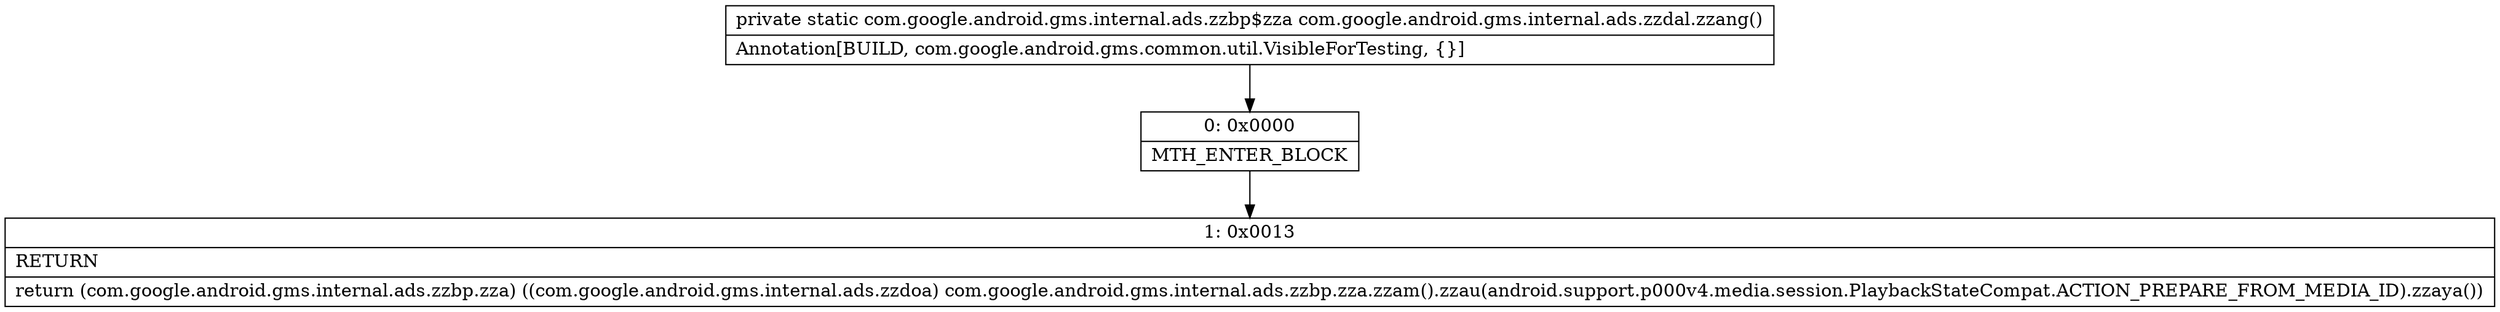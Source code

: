 digraph "CFG forcom.google.android.gms.internal.ads.zzdal.zzang()Lcom\/google\/android\/gms\/internal\/ads\/zzbp$zza;" {
Node_0 [shape=record,label="{0\:\ 0x0000|MTH_ENTER_BLOCK\l}"];
Node_1 [shape=record,label="{1\:\ 0x0013|RETURN\l|return (com.google.android.gms.internal.ads.zzbp.zza) ((com.google.android.gms.internal.ads.zzdoa) com.google.android.gms.internal.ads.zzbp.zza.zzam().zzau(android.support.p000v4.media.session.PlaybackStateCompat.ACTION_PREPARE_FROM_MEDIA_ID).zzaya())\l}"];
MethodNode[shape=record,label="{private static com.google.android.gms.internal.ads.zzbp$zza com.google.android.gms.internal.ads.zzdal.zzang()  | Annotation[BUILD, com.google.android.gms.common.util.VisibleForTesting, \{\}]\l}"];
MethodNode -> Node_0;
Node_0 -> Node_1;
}

